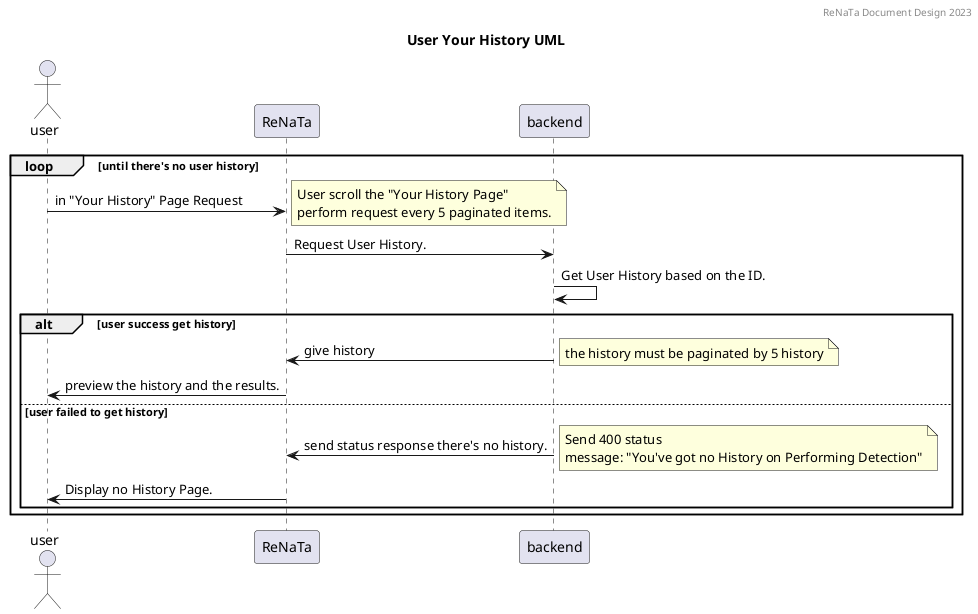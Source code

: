 @startuml

header ReNaTa Document Design 2023
title User Your History UML

actor user
participant ReNaTa
participant backend


loop until there's no user history
    user->ReNaTa: in "Your History" Page Request
    note right: User scroll the "Your History Page"\nperform request every 5 paginated items. 
    backend<-ReNaTa: Request User History.
    backend->backend: Get User History based on the ID.

    alt user success get history 
        backend->ReNaTa: give history
        note right: the history must be paginated by 5 history
        user<-ReNaTa: preview the history and the results.
    else user failed to get history
        backend->ReNaTa: send status response there's no history.
        note right: Send 400 status\nmessage: "You've got no History on Performing Detection"  
        user<-ReNaTa: Display no History Page.
    end
end

@enduml

